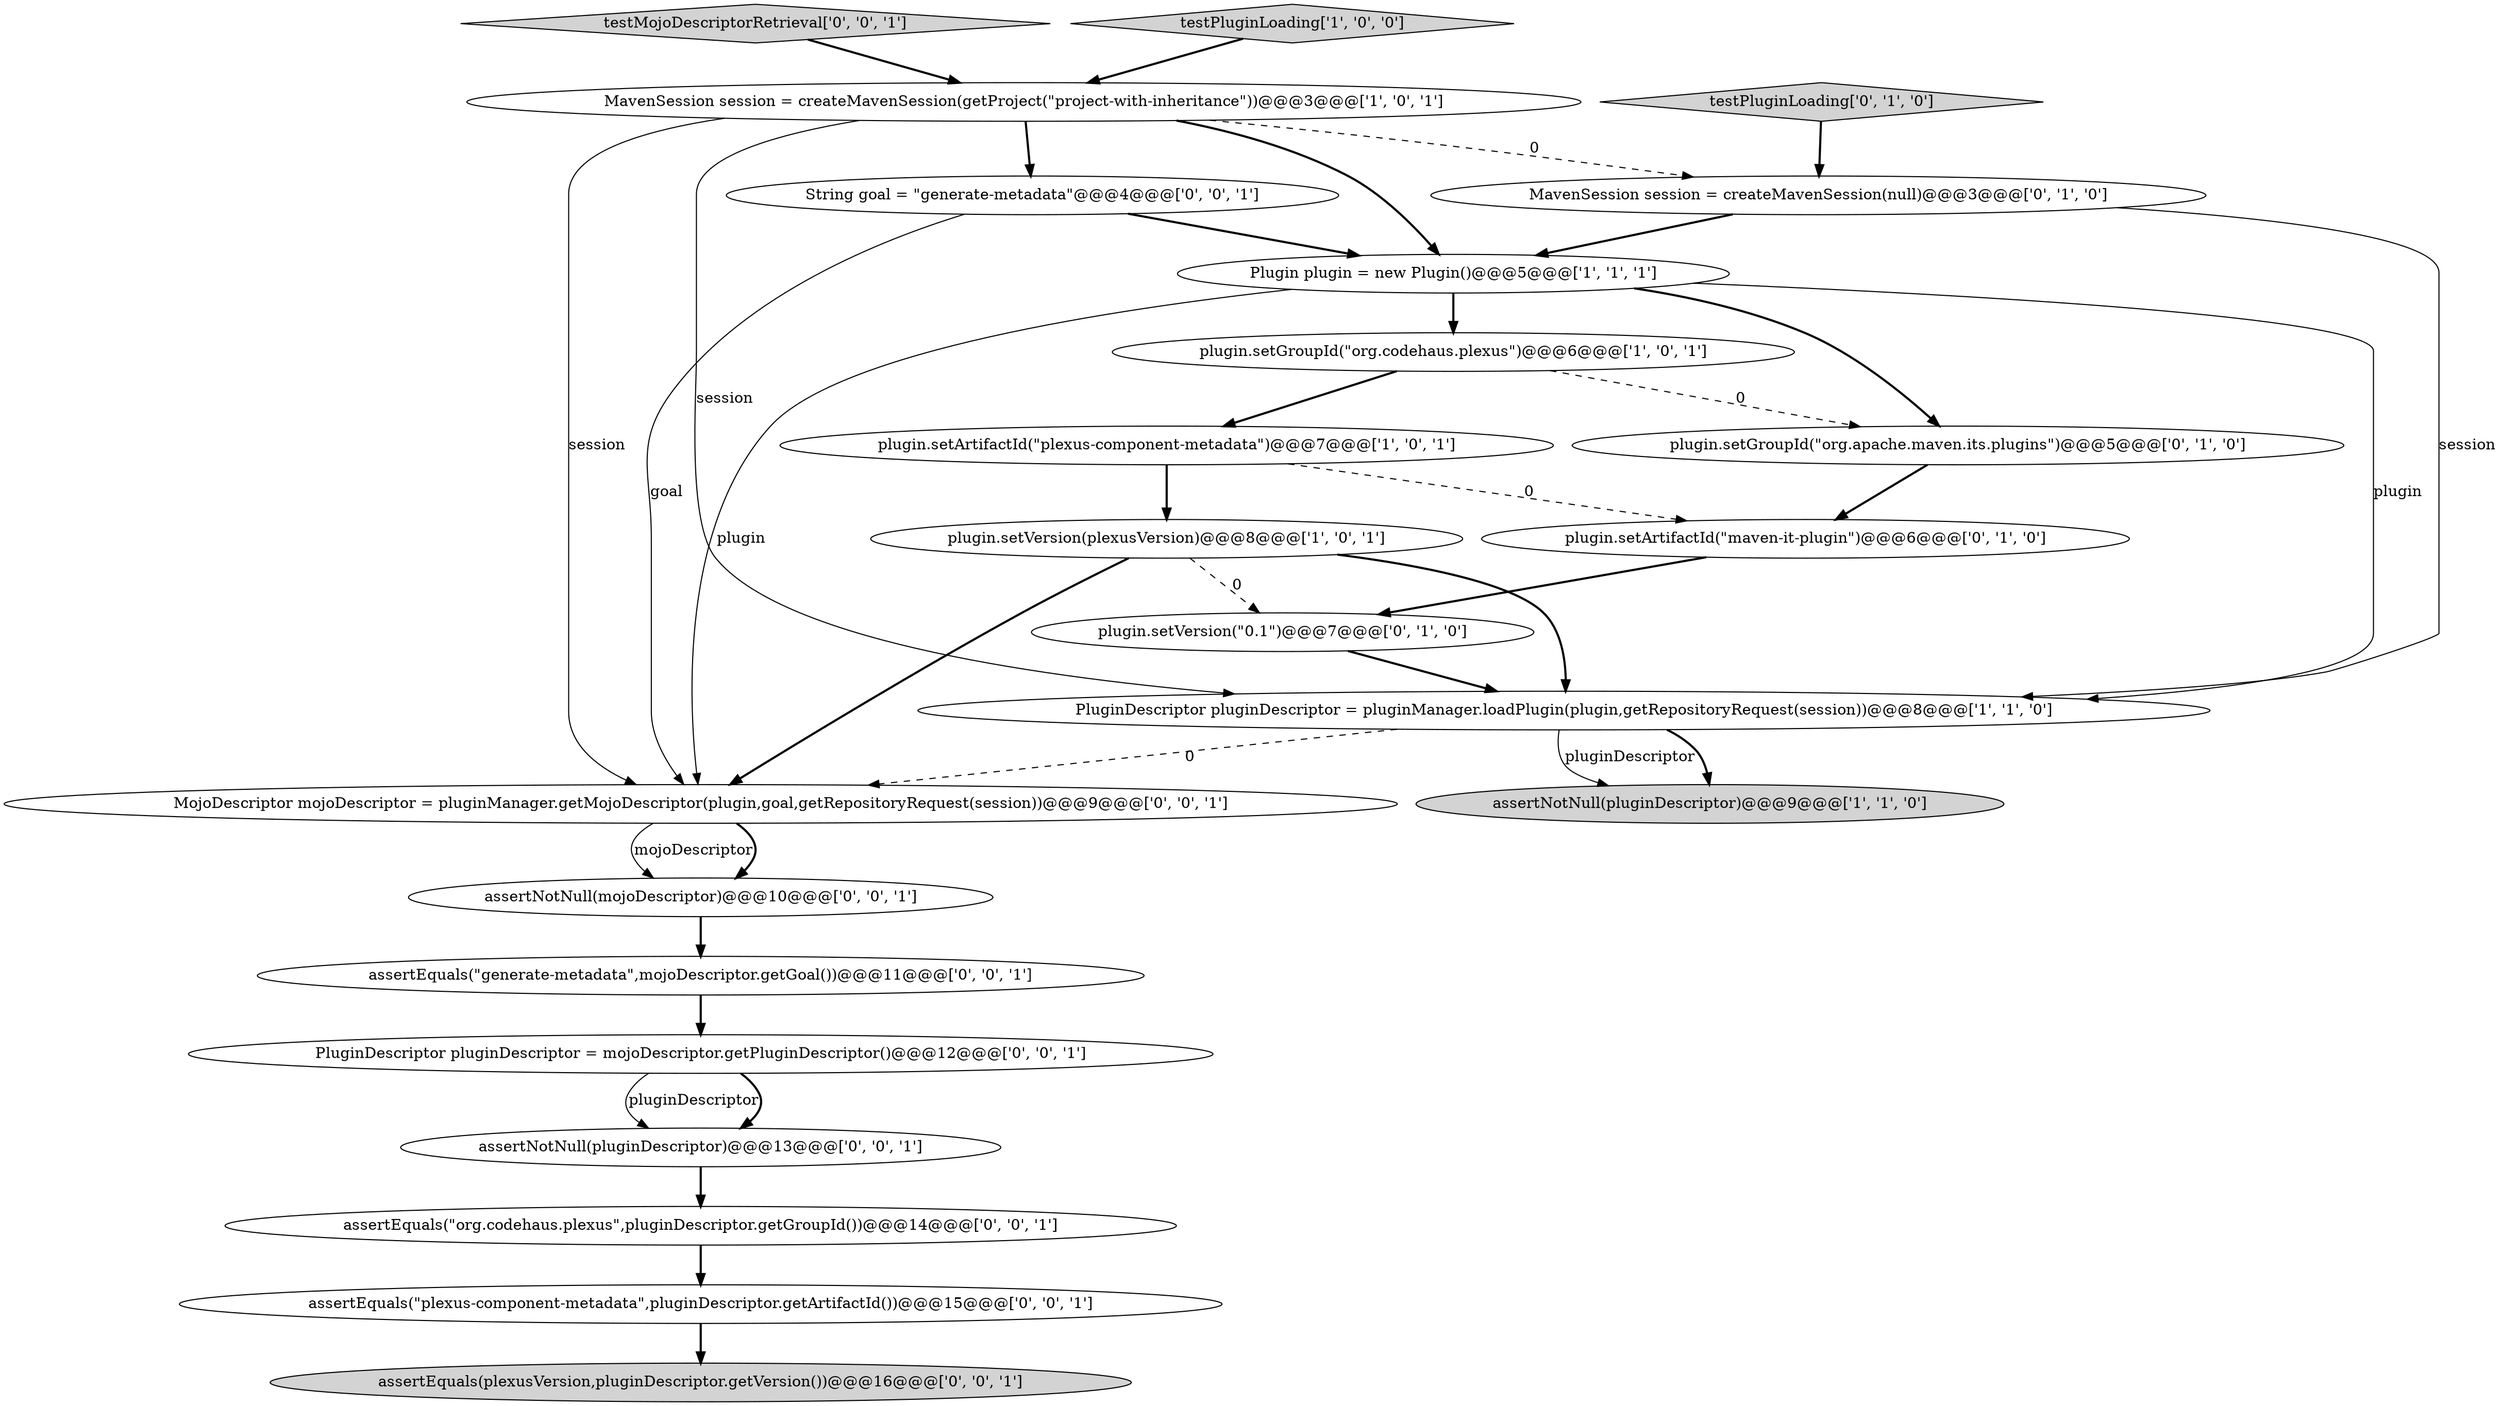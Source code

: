 digraph {
6 [style = filled, label = "assertNotNull(pluginDescriptor)@@@9@@@['1', '1', '0']", fillcolor = lightgray, shape = ellipse image = "AAA0AAABBB1BBB"];
5 [style = filled, label = "plugin.setArtifactId(\"plexus-component-metadata\")@@@7@@@['1', '0', '1']", fillcolor = white, shape = ellipse image = "AAA0AAABBB1BBB"];
8 [style = filled, label = "MavenSession session = createMavenSession(null)@@@3@@@['0', '1', '0']", fillcolor = white, shape = ellipse image = "AAA1AAABBB2BBB"];
20 [style = filled, label = "String goal = \"generate-metadata\"@@@4@@@['0', '0', '1']", fillcolor = white, shape = ellipse image = "AAA0AAABBB3BBB"];
17 [style = filled, label = "assertEquals(\"plexus-component-metadata\",pluginDescriptor.getArtifactId())@@@15@@@['0', '0', '1']", fillcolor = white, shape = ellipse image = "AAA0AAABBB3BBB"];
11 [style = filled, label = "testPluginLoading['0', '1', '0']", fillcolor = lightgray, shape = diamond image = "AAA0AAABBB2BBB"];
14 [style = filled, label = "assertNotNull(pluginDescriptor)@@@13@@@['0', '0', '1']", fillcolor = white, shape = ellipse image = "AAA0AAABBB3BBB"];
18 [style = filled, label = "testMojoDescriptorRetrieval['0', '0', '1']", fillcolor = lightgray, shape = diamond image = "AAA0AAABBB3BBB"];
16 [style = filled, label = "assertEquals(plexusVersion,pluginDescriptor.getVersion())@@@16@@@['0', '0', '1']", fillcolor = lightgray, shape = ellipse image = "AAA0AAABBB3BBB"];
2 [style = filled, label = "Plugin plugin = new Plugin()@@@5@@@['1', '1', '1']", fillcolor = white, shape = ellipse image = "AAA0AAABBB1BBB"];
0 [style = filled, label = "MavenSession session = createMavenSession(getProject(\"project-with-inheritance\"))@@@3@@@['1', '0', '1']", fillcolor = white, shape = ellipse image = "AAA0AAABBB1BBB"];
4 [style = filled, label = "testPluginLoading['1', '0', '0']", fillcolor = lightgray, shape = diamond image = "AAA0AAABBB1BBB"];
19 [style = filled, label = "MojoDescriptor mojoDescriptor = pluginManager.getMojoDescriptor(plugin,goal,getRepositoryRequest(session))@@@9@@@['0', '0', '1']", fillcolor = white, shape = ellipse image = "AAA0AAABBB3BBB"];
12 [style = filled, label = "plugin.setVersion(\"0.1\")@@@7@@@['0', '1', '0']", fillcolor = white, shape = ellipse image = "AAA1AAABBB2BBB"];
9 [style = filled, label = "plugin.setGroupId(\"org.apache.maven.its.plugins\")@@@5@@@['0', '1', '0']", fillcolor = white, shape = ellipse image = "AAA1AAABBB2BBB"];
1 [style = filled, label = "plugin.setGroupId(\"org.codehaus.plexus\")@@@6@@@['1', '0', '1']", fillcolor = white, shape = ellipse image = "AAA0AAABBB1BBB"];
22 [style = filled, label = "assertEquals(\"generate-metadata\",mojoDescriptor.getGoal())@@@11@@@['0', '0', '1']", fillcolor = white, shape = ellipse image = "AAA0AAABBB3BBB"];
13 [style = filled, label = "assertNotNull(mojoDescriptor)@@@10@@@['0', '0', '1']", fillcolor = white, shape = ellipse image = "AAA0AAABBB3BBB"];
7 [style = filled, label = "plugin.setVersion(plexusVersion)@@@8@@@['1', '0', '1']", fillcolor = white, shape = ellipse image = "AAA0AAABBB1BBB"];
3 [style = filled, label = "PluginDescriptor pluginDescriptor = pluginManager.loadPlugin(plugin,getRepositoryRequest(session))@@@8@@@['1', '1', '0']", fillcolor = white, shape = ellipse image = "AAA0AAABBB1BBB"];
10 [style = filled, label = "plugin.setArtifactId(\"maven-it-plugin\")@@@6@@@['0', '1', '0']", fillcolor = white, shape = ellipse image = "AAA1AAABBB2BBB"];
15 [style = filled, label = "PluginDescriptor pluginDescriptor = mojoDescriptor.getPluginDescriptor()@@@12@@@['0', '0', '1']", fillcolor = white, shape = ellipse image = "AAA0AAABBB3BBB"];
21 [style = filled, label = "assertEquals(\"org.codehaus.plexus\",pluginDescriptor.getGroupId())@@@14@@@['0', '0', '1']", fillcolor = white, shape = ellipse image = "AAA0AAABBB3BBB"];
3->19 [style = dashed, label="0"];
15->14 [style = solid, label="pluginDescriptor"];
19->13 [style = solid, label="mojoDescriptor"];
14->21 [style = bold, label=""];
0->19 [style = solid, label="session"];
0->3 [style = solid, label="session"];
1->9 [style = dashed, label="0"];
13->22 [style = bold, label=""];
21->17 [style = bold, label=""];
3->6 [style = solid, label="pluginDescriptor"];
22->15 [style = bold, label=""];
20->19 [style = solid, label="goal"];
19->13 [style = bold, label=""];
3->6 [style = bold, label=""];
10->12 [style = bold, label=""];
7->3 [style = bold, label=""];
8->3 [style = solid, label="session"];
2->3 [style = solid, label="plugin"];
2->9 [style = bold, label=""];
0->20 [style = bold, label=""];
8->2 [style = bold, label=""];
15->14 [style = bold, label=""];
11->8 [style = bold, label=""];
12->3 [style = bold, label=""];
2->1 [style = bold, label=""];
7->12 [style = dashed, label="0"];
5->10 [style = dashed, label="0"];
2->19 [style = solid, label="plugin"];
20->2 [style = bold, label=""];
7->19 [style = bold, label=""];
0->2 [style = bold, label=""];
17->16 [style = bold, label=""];
0->8 [style = dashed, label="0"];
5->7 [style = bold, label=""];
4->0 [style = bold, label=""];
9->10 [style = bold, label=""];
18->0 [style = bold, label=""];
1->5 [style = bold, label=""];
}
